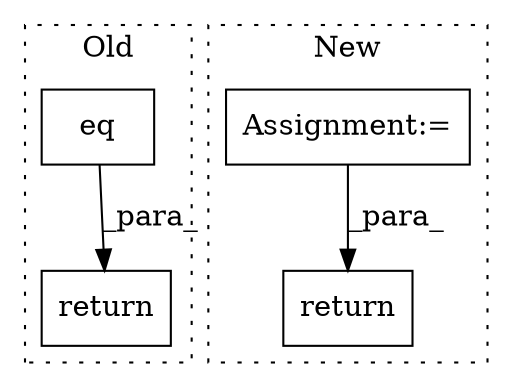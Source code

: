 digraph G {
subgraph cluster0 {
1 [label="eq" a="32" s="7434,7499" l="3,1" shape="box"];
3 [label="return" a="41" s="7391" l="7" shape="box"];
label = "Old";
style="dotted";
}
subgraph cluster1 {
2 [label="return" a="41" s="7568" l="7" shape="box"];
4 [label="Assignment:=" a="7" s="7526" l="1" shape="box"];
label = "New";
style="dotted";
}
1 -> 3 [label="_para_"];
4 -> 2 [label="_para_"];
}